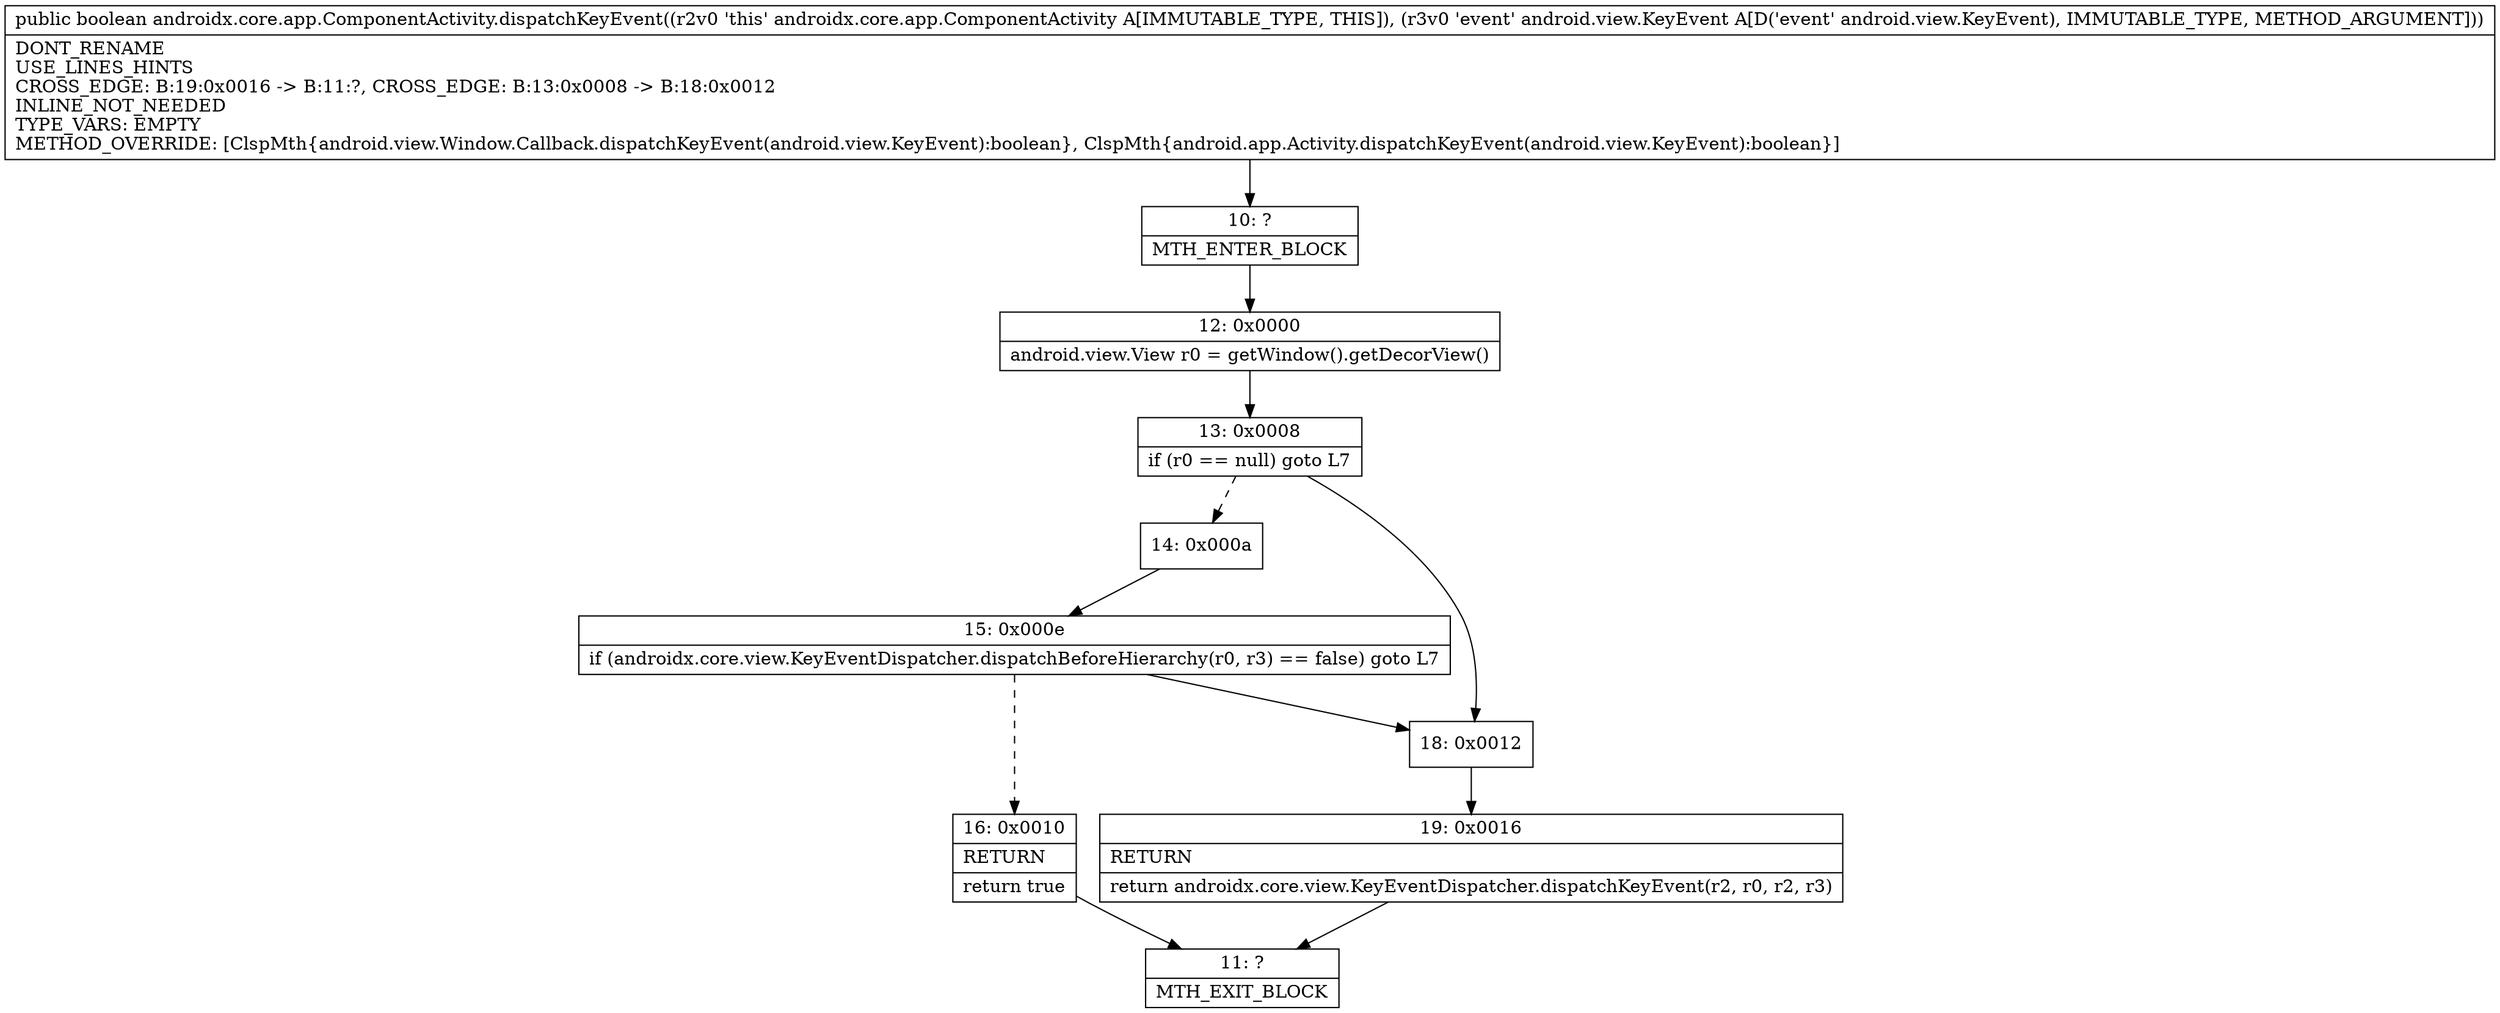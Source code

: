 digraph "CFG forandroidx.core.app.ComponentActivity.dispatchKeyEvent(Landroid\/view\/KeyEvent;)Z" {
Node_10 [shape=record,label="{10\:\ ?|MTH_ENTER_BLOCK\l}"];
Node_12 [shape=record,label="{12\:\ 0x0000|android.view.View r0 = getWindow().getDecorView()\l}"];
Node_13 [shape=record,label="{13\:\ 0x0008|if (r0 == null) goto L7\l}"];
Node_14 [shape=record,label="{14\:\ 0x000a}"];
Node_15 [shape=record,label="{15\:\ 0x000e|if (androidx.core.view.KeyEventDispatcher.dispatchBeforeHierarchy(r0, r3) == false) goto L7\l}"];
Node_16 [shape=record,label="{16\:\ 0x0010|RETURN\l|return true\l}"];
Node_11 [shape=record,label="{11\:\ ?|MTH_EXIT_BLOCK\l}"];
Node_18 [shape=record,label="{18\:\ 0x0012}"];
Node_19 [shape=record,label="{19\:\ 0x0016|RETURN\l|return androidx.core.view.KeyEventDispatcher.dispatchKeyEvent(r2, r0, r2, r3)\l}"];
MethodNode[shape=record,label="{public boolean androidx.core.app.ComponentActivity.dispatchKeyEvent((r2v0 'this' androidx.core.app.ComponentActivity A[IMMUTABLE_TYPE, THIS]), (r3v0 'event' android.view.KeyEvent A[D('event' android.view.KeyEvent), IMMUTABLE_TYPE, METHOD_ARGUMENT]))  | DONT_RENAME\lUSE_LINES_HINTS\lCROSS_EDGE: B:19:0x0016 \-\> B:11:?, CROSS_EDGE: B:13:0x0008 \-\> B:18:0x0012\lINLINE_NOT_NEEDED\lTYPE_VARS: EMPTY\lMETHOD_OVERRIDE: [ClspMth\{android.view.Window.Callback.dispatchKeyEvent(android.view.KeyEvent):boolean\}, ClspMth\{android.app.Activity.dispatchKeyEvent(android.view.KeyEvent):boolean\}]\l}"];
MethodNode -> Node_10;Node_10 -> Node_12;
Node_12 -> Node_13;
Node_13 -> Node_14[style=dashed];
Node_13 -> Node_18;
Node_14 -> Node_15;
Node_15 -> Node_16[style=dashed];
Node_15 -> Node_18;
Node_16 -> Node_11;
Node_18 -> Node_19;
Node_19 -> Node_11;
}

